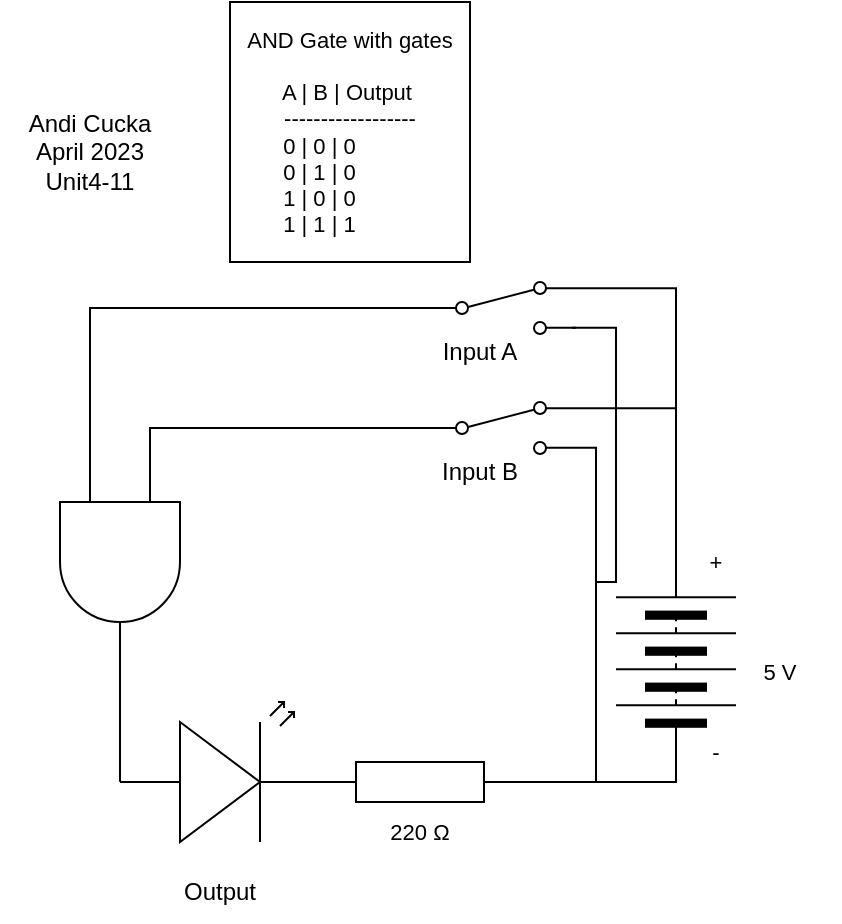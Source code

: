 <mxfile>
    <diagram id="5qRo3fJVhUQ6n1bpqre0" name="Page-1">
        <mxGraphModel dx="1086" dy="743" grid="1" gridSize="10" guides="1" tooltips="1" connect="1" arrows="1" fold="1" page="1" pageScale="1" pageWidth="827" pageHeight="1169" math="0" shadow="0">
            <root>
                <mxCell id="0"/>
                <mxCell id="1" parent="0"/>
                <mxCell id="27" value="" style="rounded=0;whiteSpace=wrap;html=1;" vertex="1" parent="1">
                    <mxGeometry x="395" y="180" width="120" height="130" as="geometry"/>
                </mxCell>
                <mxCell id="10" style="html=1;exitX=1;exitY=0.5;exitDx=0;exitDy=0;entryX=1;entryY=0.12;entryDx=0;entryDy=0;endArrow=none;endFill=0;edgeStyle=orthogonalEdgeStyle;rounded=0;" edge="1" parent="1" source="2" target="9">
                    <mxGeometry relative="1" as="geometry"/>
                </mxCell>
                <mxCell id="12" style="edgeStyle=orthogonalEdgeStyle;rounded=0;html=1;exitX=0;exitY=0.5;exitDx=0;exitDy=0;entryX=1;entryY=0.5;entryDx=0;entryDy=0;entryPerimeter=0;endArrow=none;endFill=0;" edge="1" parent="1" source="2" target="5">
                    <mxGeometry relative="1" as="geometry"/>
                </mxCell>
                <mxCell id="2" value="" style="pointerEvents=1;verticalLabelPosition=bottom;shadow=0;dashed=0;align=center;html=1;verticalAlign=top;shape=mxgraph.electrical.miscellaneous.batteryStack;rotation=-90;" vertex="1" parent="1">
                    <mxGeometry x="568" y="480" width="100" height="60" as="geometry"/>
                </mxCell>
                <mxCell id="3" value="" style="verticalLabelPosition=bottom;shadow=0;dashed=0;align=center;html=1;verticalAlign=top;shape=mxgraph.electrical.opto_electronics.led_2;pointerEvents=1;" vertex="1" parent="1">
                    <mxGeometry x="340" y="530" width="100" height="70" as="geometry"/>
                </mxCell>
                <mxCell id="17" style="edgeStyle=orthogonalEdgeStyle;rounded=0;html=1;entryX=0;entryY=0.57;entryDx=0;entryDy=0;entryPerimeter=0;endArrow=none;endFill=0;" edge="1" parent="1" source="4" target="3">
                    <mxGeometry relative="1" as="geometry">
                        <Array as="points">
                            <mxPoint x="340" y="540"/>
                            <mxPoint x="340" y="540"/>
                        </Array>
                    </mxGeometry>
                </mxCell>
                <mxCell id="4" value="" style="verticalLabelPosition=bottom;shadow=0;dashed=0;align=center;html=1;verticalAlign=top;shape=mxgraph.electrical.logic_gates.logic_gate;operation=and;rotation=90;" vertex="1" parent="1">
                    <mxGeometry x="290" y="430" width="100" height="60" as="geometry"/>
                </mxCell>
                <mxCell id="5" value="" style="pointerEvents=1;verticalLabelPosition=bottom;shadow=0;dashed=0;align=center;html=1;verticalAlign=top;shape=mxgraph.electrical.resistors.resistor_1;" vertex="1" parent="1">
                    <mxGeometry x="440" y="560" width="100" height="20" as="geometry"/>
                </mxCell>
                <mxCell id="11" style="edgeStyle=orthogonalEdgeStyle;rounded=0;html=1;exitX=1;exitY=0.12;exitDx=0;exitDy=0;entryX=1;entryY=0.5;entryDx=0;entryDy=0;endArrow=none;endFill=0;" edge="1" parent="1" source="8" target="2">
                    <mxGeometry relative="1" as="geometry"/>
                </mxCell>
                <mxCell id="14" style="edgeStyle=orthogonalEdgeStyle;rounded=0;html=1;exitX=1;exitY=0.88;exitDx=0;exitDy=0;endArrow=none;endFill=0;" edge="1" parent="1">
                    <mxGeometry relative="1" as="geometry">
                        <mxPoint x="538" y="570" as="targetPoint"/>
                        <mxPoint x="566" y="342.88" as="sourcePoint"/>
                        <Array as="points">
                            <mxPoint x="588" y="343"/>
                            <mxPoint x="588" y="470"/>
                            <mxPoint x="578" y="470"/>
                            <mxPoint x="578" y="570"/>
                        </Array>
                    </mxGeometry>
                </mxCell>
                <mxCell id="16" style="edgeStyle=orthogonalEdgeStyle;rounded=0;html=1;exitX=0;exitY=0.5;exitDx=0;exitDy=0;entryX=0;entryY=0.75;entryDx=0;entryDy=0;entryPerimeter=0;endArrow=none;endFill=0;" edge="1" parent="1" source="8" target="4">
                    <mxGeometry relative="1" as="geometry"/>
                </mxCell>
                <mxCell id="8" value="" style="shape=mxgraph.electrical.electro-mechanical.twoWaySwitch;aspect=fixed;elSwitchState=2;" vertex="1" parent="1">
                    <mxGeometry x="493" y="320" width="75" height="26" as="geometry"/>
                </mxCell>
                <mxCell id="13" style="edgeStyle=orthogonalEdgeStyle;rounded=0;html=1;exitX=1;exitY=0.88;exitDx=0;exitDy=0;entryX=1;entryY=0.5;entryDx=0;entryDy=0;entryPerimeter=0;endArrow=none;endFill=0;" edge="1" parent="1" source="9" target="5">
                    <mxGeometry relative="1" as="geometry"/>
                </mxCell>
                <mxCell id="15" style="edgeStyle=orthogonalEdgeStyle;rounded=0;html=1;exitX=0;exitY=0.5;exitDx=0;exitDy=0;entryX=0;entryY=0.25;entryDx=0;entryDy=0;entryPerimeter=0;endArrow=none;endFill=0;" edge="1" parent="1" source="9" target="4">
                    <mxGeometry relative="1" as="geometry"/>
                </mxCell>
                <mxCell id="9" value="" style="shape=mxgraph.electrical.electro-mechanical.twoWaySwitch;aspect=fixed;elSwitchState=2;" vertex="1" parent="1">
                    <mxGeometry x="493" y="380" width="75" height="26" as="geometry"/>
                </mxCell>
                <mxCell id="18" value="Input A" style="text;html=1;strokeColor=none;fillColor=none;align=center;verticalAlign=middle;whiteSpace=wrap;rounded=0;" vertex="1" parent="1">
                    <mxGeometry x="490" y="340" width="60" height="30" as="geometry"/>
                </mxCell>
                <mxCell id="19" value="Input B&lt;span style=&quot;color: rgba(0, 0, 0, 0); font-family: monospace; font-size: 0px; text-align: start;&quot;&gt;%3CmxGraphModel%3E%3Croot%3E%3CmxCell%20id%3D%220%22%2F%3E%3CmxCell%20id%3D%221%22%20parent%3D%220%22%2F%3E%3CmxCell%20id%3D%222%22%20value%3D%22Input%20A%22%20style%3D%22text%3Bhtml%3D1%3BstrokeColor%3Dnone%3BfillColor%3Dnone%3Balign%3Dcenter%3BverticalAlign%3Dmiddle%3BwhiteSpace%3Dwrap%3Brounded%3D0%3B%22%20vertex%3D%221%22%20parent%3D%221%22%3E%3CmxGeometry%20x%3D%22490%22%20y%3D%22340%22%20width%3D%2260%22%20height%3D%2230%22%20as%3D%22geometry%22%2F%3E%3C%2FmxCell%3E%3C%2Froot%3E%3C%2FmxGraphModel%3E&lt;/span&gt;" style="text;html=1;strokeColor=none;fillColor=none;align=center;verticalAlign=middle;whiteSpace=wrap;rounded=0;" vertex="1" parent="1">
                    <mxGeometry x="490" y="400" width="60" height="30" as="geometry"/>
                </mxCell>
                <mxCell id="20" value="Output" style="text;html=1;strokeColor=none;fillColor=none;align=center;verticalAlign=middle;whiteSpace=wrap;rounded=0;" vertex="1" parent="1">
                    <mxGeometry x="360" y="610" width="60" height="30" as="geometry"/>
                </mxCell>
                <mxCell id="21" value="220 Ω" style="text;html=1;strokeColor=none;fillColor=none;align=center;verticalAlign=middle;whiteSpace=wrap;rounded=0;fontFamily=Helvetica;fontSize=11;fontColor=default;" vertex="1" parent="1">
                    <mxGeometry x="460" y="580" width="60" height="30" as="geometry"/>
                </mxCell>
                <mxCell id="22" value="+" style="text;html=1;strokeColor=none;fillColor=none;align=center;verticalAlign=middle;whiteSpace=wrap;rounded=0;fontFamily=Helvetica;fontSize=11;fontColor=default;" vertex="1" parent="1">
                    <mxGeometry x="608" y="445" width="60" height="30" as="geometry"/>
                </mxCell>
                <mxCell id="23" value="-" style="text;html=1;strokeColor=none;fillColor=none;align=center;verticalAlign=middle;whiteSpace=wrap;rounded=0;fontFamily=Helvetica;fontSize=11;fontColor=default;" vertex="1" parent="1">
                    <mxGeometry x="608" y="540" width="60" height="30" as="geometry"/>
                </mxCell>
                <mxCell id="24" value="5 V" style="text;html=1;strokeColor=none;fillColor=none;align=center;verticalAlign=middle;whiteSpace=wrap;rounded=0;fontFamily=Helvetica;fontSize=11;fontColor=default;" vertex="1" parent="1">
                    <mxGeometry x="640" y="500" width="60" height="30" as="geometry"/>
                </mxCell>
                <mxCell id="25" value="Andi Cucka&lt;br&gt;April 2023&lt;br&gt;Unit4-11" style="text;html=1;strokeColor=none;fillColor=none;align=center;verticalAlign=middle;whiteSpace=wrap;rounded=0;" vertex="1" parent="1">
                    <mxGeometry x="280" y="230" width="90" height="50" as="geometry"/>
                </mxCell>
                <mxCell id="26" value="AND Gate with gates&lt;br&gt;&lt;br&gt;A | B | Output&amp;nbsp;&lt;br&gt;------------------&lt;br&gt;0 | 0 | 0&amp;nbsp; &amp;nbsp; &amp;nbsp; &amp;nbsp; &amp;nbsp;&amp;nbsp;&lt;br&gt;0 | 1 | 0&amp;nbsp; &amp;nbsp; &amp;nbsp; &amp;nbsp; &amp;nbsp;&amp;nbsp;&lt;br&gt;1 | 0 | 0&amp;nbsp; &amp;nbsp; &amp;nbsp; &amp;nbsp; &amp;nbsp;&amp;nbsp;&lt;br&gt;1 | 1 | 1&amp;nbsp; &amp;nbsp; &amp;nbsp; &amp;nbsp; &amp;nbsp;&amp;nbsp;" style="text;html=1;strokeColor=none;fillColor=none;align=center;verticalAlign=middle;whiteSpace=wrap;rounded=0;fontFamily=Helvetica;fontSize=11;fontColor=default;" vertex="1" parent="1">
                    <mxGeometry x="390" y="190" width="130" height="110" as="geometry"/>
                </mxCell>
            </root>
        </mxGraphModel>
    </diagram>
</mxfile>
